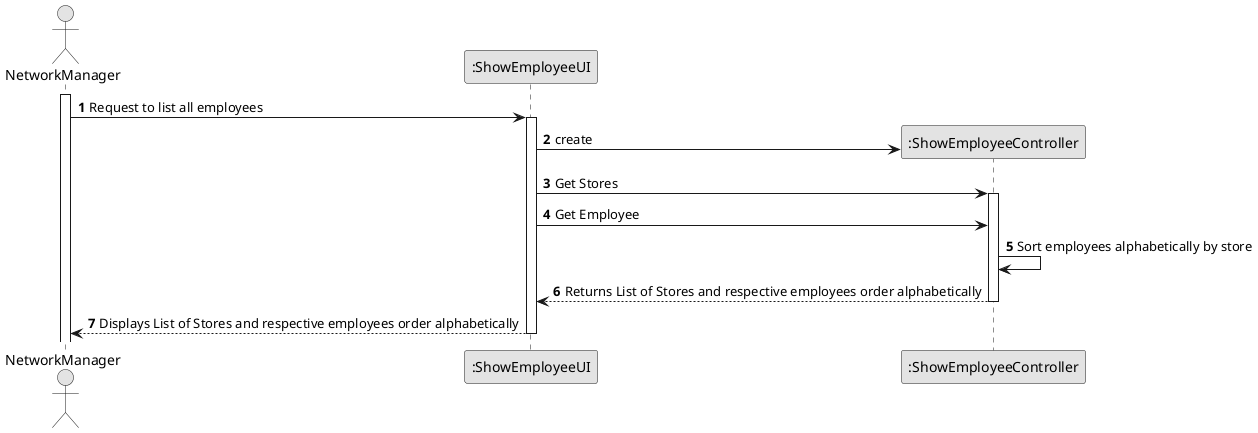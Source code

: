 @startuml
skinparam monochrome true
skinparam packageStyle rectangle
skinparam shadowing false

autonumber

'hide footbox
actor "NetworkManager" as nm
participant ":ShowEmployeeUI" as UI
participant ":ShowEmployeeController" as CTRL


activate nm

        nm -> UI :  Request to list all employees
        activate UI

        UI -> CTRL** : create

        UI -> CTRL : Get Stores
        activate CTRL

         UI->CTRL: Get Employee
       
         CTRL->CTRL:Sort employees alphabetically by store
         CTRL --> UI : Returns List of Stores and respective employees order alphabetically
         deactivate CTRL
         UI-->nm: Displays List of Stores and respective employees order alphabetically
        deactivate UI


@enduml